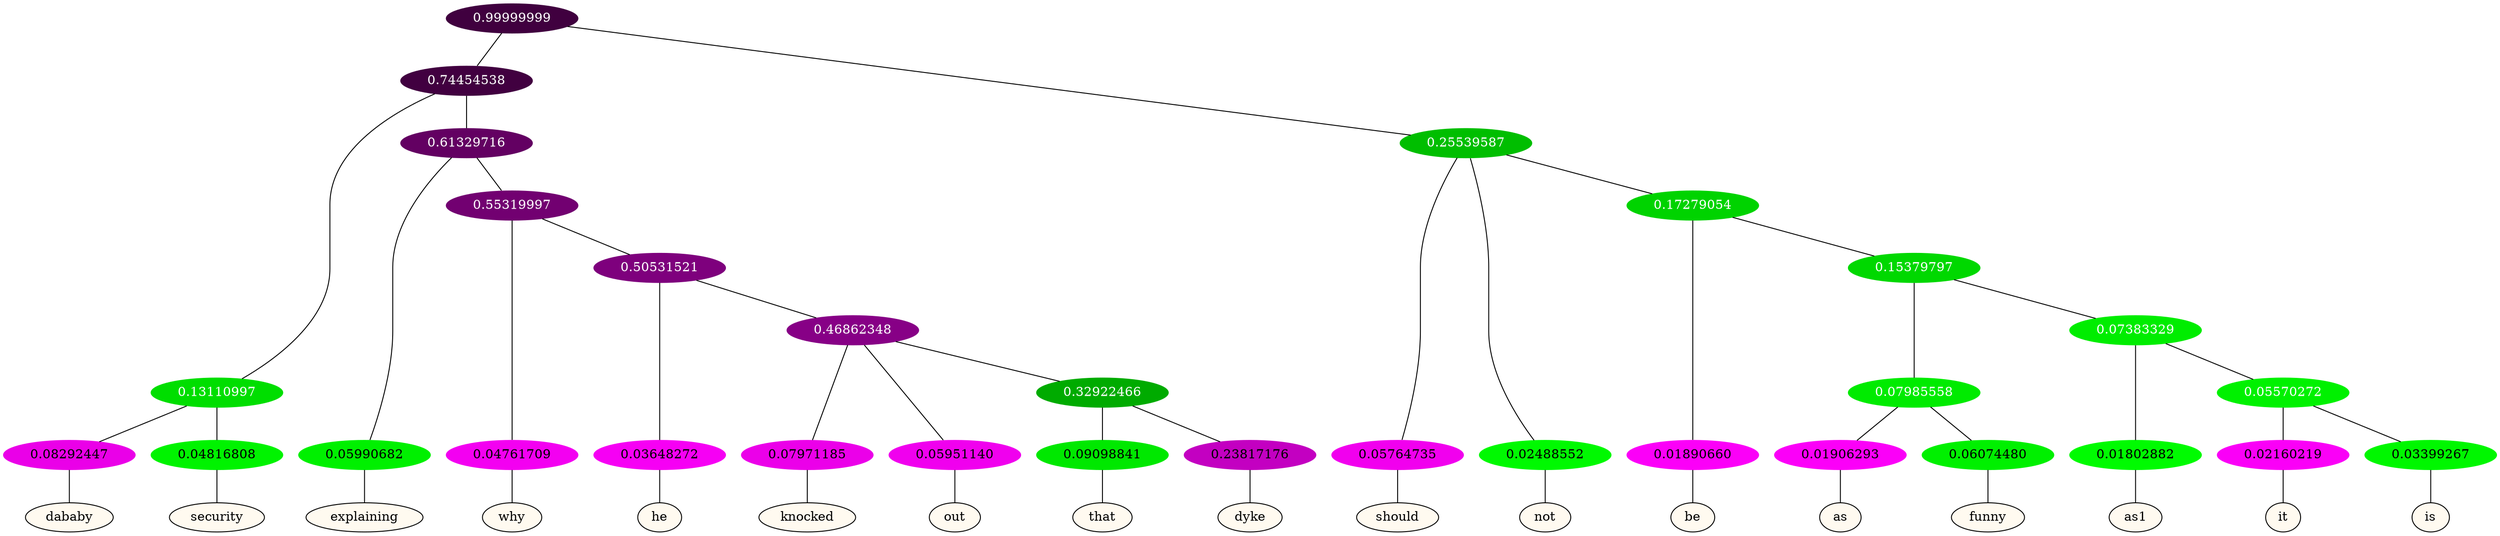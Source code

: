 graph {
	node [format=png height=0.15 nodesep=0.001 ordering=out overlap=prism overlap_scaling=0.01 ranksep=0.001 ratio=0.2 style=filled width=0.15]
	{
		rank=same
		a_w_8 [label=dababy color=black fillcolor=floralwhite style="filled,solid"]
		a_w_9 [label=security color=black fillcolor=floralwhite style="filled,solid"]
		a_w_10 [label=explaining color=black fillcolor=floralwhite style="filled,solid"]
		a_w_14 [label=why color=black fillcolor=floralwhite style="filled,solid"]
		a_w_18 [label=he color=black fillcolor=floralwhite style="filled,solid"]
		a_w_24 [label=knocked color=black fillcolor=floralwhite style="filled,solid"]
		a_w_25 [label=out color=black fillcolor=floralwhite style="filled,solid"]
		a_w_29 [label=that color=black fillcolor=floralwhite style="filled,solid"]
		a_w_30 [label=dyke color=black fillcolor=floralwhite style="filled,solid"]
		a_w_5 [label=should color=black fillcolor=floralwhite style="filled,solid"]
		a_w_6 [label=not color=black fillcolor=floralwhite style="filled,solid"]
		a_w_12 [label=be color=black fillcolor=floralwhite style="filled,solid"]
		a_w_20 [label=as color=black fillcolor=floralwhite style="filled,solid"]
		a_w_21 [label=funny color=black fillcolor=floralwhite style="filled,solid"]
		a_w_22 [label=as1 color=black fillcolor=floralwhite style="filled,solid"]
		a_w_27 [label=it color=black fillcolor=floralwhite style="filled,solid"]
		a_w_28 [label=is color=black fillcolor=floralwhite style="filled,solid"]
	}
	a_n_8 -- a_w_8
	a_n_9 -- a_w_9
	a_n_10 -- a_w_10
	a_n_14 -- a_w_14
	a_n_18 -- a_w_18
	a_n_24 -- a_w_24
	a_n_25 -- a_w_25
	a_n_29 -- a_w_29
	a_n_30 -- a_w_30
	a_n_5 -- a_w_5
	a_n_6 -- a_w_6
	a_n_12 -- a_w_12
	a_n_20 -- a_w_20
	a_n_21 -- a_w_21
	a_n_22 -- a_w_22
	a_n_27 -- a_w_27
	a_n_28 -- a_w_28
	{
		rank=same
		a_n_8 [label=0.08292447 color="0.835 1.000 0.917" fontcolor=black]
		a_n_9 [label=0.04816808 color="0.334 1.000 0.952" fontcolor=black]
		a_n_10 [label=0.05990682 color="0.334 1.000 0.940" fontcolor=black]
		a_n_14 [label=0.04761709 color="0.835 1.000 0.952" fontcolor=black]
		a_n_18 [label=0.03648272 color="0.835 1.000 0.964" fontcolor=black]
		a_n_24 [label=0.07971185 color="0.835 1.000 0.920" fontcolor=black]
		a_n_25 [label=0.05951140 color="0.835 1.000 0.940" fontcolor=black]
		a_n_29 [label=0.09098841 color="0.334 1.000 0.909" fontcolor=black]
		a_n_30 [label=0.23817176 color="0.835 1.000 0.762" fontcolor=black]
		a_n_5 [label=0.05764735 color="0.835 1.000 0.942" fontcolor=black]
		a_n_6 [label=0.02488552 color="0.334 1.000 0.975" fontcolor=black]
		a_n_12 [label=0.01890660 color="0.835 1.000 0.981" fontcolor=black]
		a_n_20 [label=0.01906293 color="0.835 1.000 0.981" fontcolor=black]
		a_n_21 [label=0.06074480 color="0.334 1.000 0.939" fontcolor=black]
		a_n_22 [label=0.01802882 color="0.334 1.000 0.982" fontcolor=black]
		a_n_27 [label=0.02160219 color="0.835 1.000 0.978" fontcolor=black]
		a_n_28 [label=0.03399267 color="0.334 1.000 0.966" fontcolor=black]
	}
	a_n_0 [label=0.99999999 color="0.835 1.000 0.250" fontcolor=grey99]
	a_n_1 [label=0.74454538 color="0.835 1.000 0.255" fontcolor=grey99]
	a_n_0 -- a_n_1
	a_n_2 [label=0.25539587 color="0.334 1.000 0.745" fontcolor=grey99]
	a_n_0 -- a_n_2
	a_n_3 [label=0.13110997 color="0.334 1.000 0.869" fontcolor=grey99]
	a_n_1 -- a_n_3
	a_n_4 [label=0.61329716 color="0.835 1.000 0.387" fontcolor=grey99]
	a_n_1 -- a_n_4
	a_n_2 -- a_n_5
	a_n_2 -- a_n_6
	a_n_7 [label=0.17279054 color="0.334 1.000 0.827" fontcolor=grey99]
	a_n_2 -- a_n_7
	a_n_3 -- a_n_8
	a_n_3 -- a_n_9
	a_n_4 -- a_n_10
	a_n_11 [label=0.55319997 color="0.835 1.000 0.447" fontcolor=grey99]
	a_n_4 -- a_n_11
	a_n_7 -- a_n_12
	a_n_13 [label=0.15379797 color="0.334 1.000 0.846" fontcolor=grey99]
	a_n_7 -- a_n_13
	a_n_11 -- a_n_14
	a_n_15 [label=0.50531521 color="0.835 1.000 0.495" fontcolor=grey99]
	a_n_11 -- a_n_15
	a_n_16 [label=0.07985558 color="0.334 1.000 0.920" fontcolor=grey99]
	a_n_13 -- a_n_16
	a_n_17 [label=0.07383329 color="0.334 1.000 0.926" fontcolor=grey99]
	a_n_13 -- a_n_17
	a_n_15 -- a_n_18
	a_n_19 [label=0.46862348 color="0.835 1.000 0.531" fontcolor=grey99]
	a_n_15 -- a_n_19
	a_n_16 -- a_n_20
	a_n_16 -- a_n_21
	a_n_17 -- a_n_22
	a_n_23 [label=0.05570272 color="0.334 1.000 0.944" fontcolor=grey99]
	a_n_17 -- a_n_23
	a_n_19 -- a_n_24
	a_n_19 -- a_n_25
	a_n_26 [label=0.32922466 color="0.334 1.000 0.671" fontcolor=grey99]
	a_n_19 -- a_n_26
	a_n_23 -- a_n_27
	a_n_23 -- a_n_28
	a_n_26 -- a_n_29
	a_n_26 -- a_n_30
}
